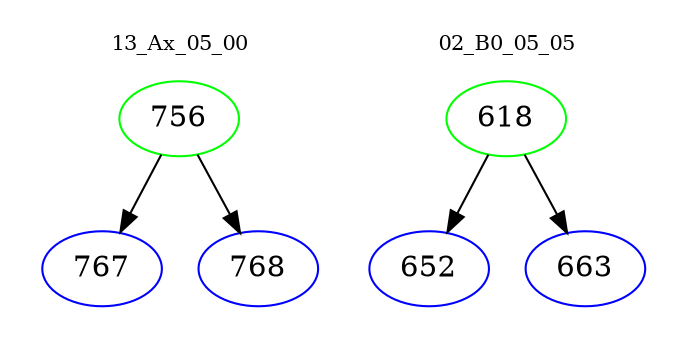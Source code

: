 digraph{
subgraph cluster_0 {
color = white
label = "13_Ax_05_00";
fontsize=10;
T0_756 [label="756", color="green"]
T0_756 -> T0_767 [color="black"]
T0_767 [label="767", color="blue"]
T0_756 -> T0_768 [color="black"]
T0_768 [label="768", color="blue"]
}
subgraph cluster_1 {
color = white
label = "02_B0_05_05";
fontsize=10;
T1_618 [label="618", color="green"]
T1_618 -> T1_652 [color="black"]
T1_652 [label="652", color="blue"]
T1_618 -> T1_663 [color="black"]
T1_663 [label="663", color="blue"]
}
}
